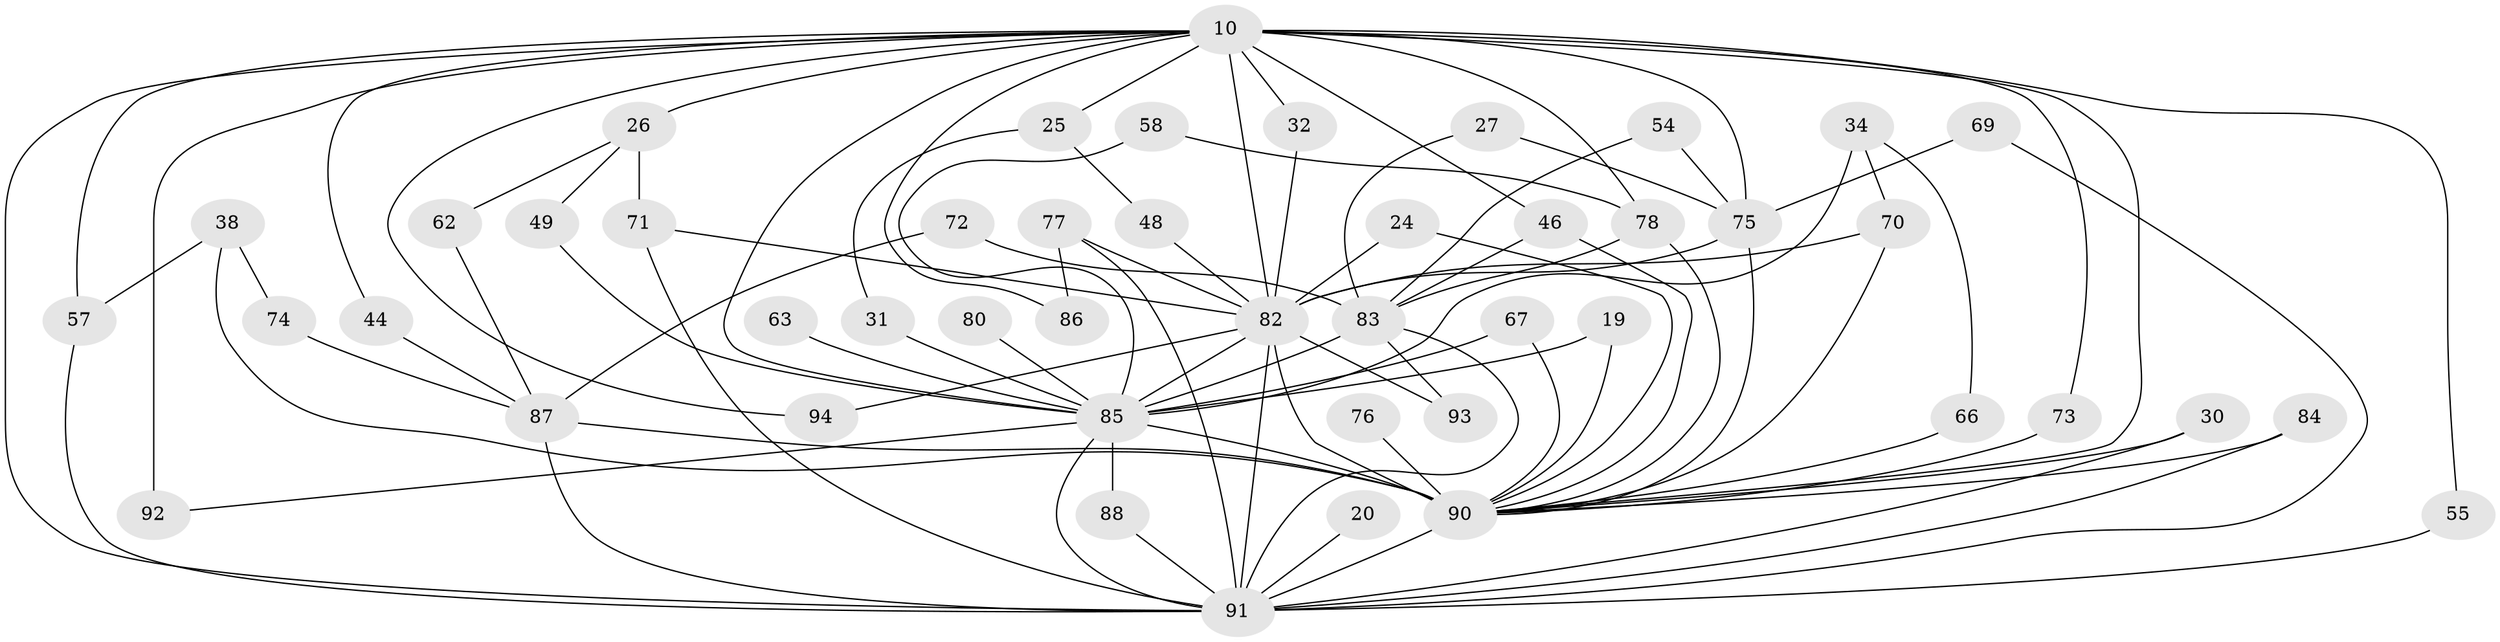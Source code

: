 // original degree distribution, {18: 0.02127659574468085, 20: 0.02127659574468085, 22: 0.02127659574468085, 15: 0.010638297872340425, 19: 0.02127659574468085, 23: 0.010638297872340425, 9: 0.010638297872340425, 4: 0.1276595744680851, 5: 0.031914893617021274, 3: 0.13829787234042554, 2: 0.5638297872340425, 6: 0.010638297872340425, 7: 0.010638297872340425}
// Generated by graph-tools (version 1.1) at 2025/43/03/09/25 04:43:24]
// undirected, 47 vertices, 92 edges
graph export_dot {
graph [start="1"]
  node [color=gray90,style=filled];
  10 [super="+2"];
  19;
  20;
  24;
  25;
  26 [super="+16"];
  27;
  30;
  31;
  32;
  34;
  38 [super="+13"];
  44;
  46 [super="+22"];
  48;
  49;
  54;
  55;
  57 [super="+47"];
  58;
  62;
  63;
  66;
  67;
  69;
  70 [super="+59"];
  71 [super="+37"];
  72;
  73;
  74;
  75 [super="+50+68+29"];
  76;
  77 [super="+51"];
  78 [super="+52+42+40"];
  80;
  82 [super="+14+18+5+61"];
  83 [super="+64+35"];
  84;
  85 [super="+79+9"];
  86;
  87 [super="+28+65"];
  88;
  90 [super="+56+60+89"];
  91 [super="+81+8"];
  92 [super="+12+45"];
  93;
  94;
  10 -- 25 [weight=2];
  10 -- 32;
  10 -- 44;
  10 -- 46;
  10 -- 73;
  10 -- 78 [weight=2];
  10 -- 86;
  10 -- 26 [weight=3];
  10 -- 92 [weight=3];
  10 -- 94;
  10 -- 55;
  10 -- 75 [weight=4];
  10 -- 82 [weight=5];
  10 -- 57;
  10 -- 85 [weight=4];
  10 -- 90 [weight=6];
  10 -- 91 [weight=4];
  19 -- 85;
  19 -- 90;
  20 -- 91 [weight=2];
  24 -- 82;
  24 -- 90;
  25 -- 31;
  25 -- 48;
  26 -- 49;
  26 -- 62;
  26 -- 71;
  27 -- 83;
  27 -- 75;
  30 -- 90;
  30 -- 91;
  31 -- 85;
  32 -- 82;
  34 -- 66;
  34 -- 70;
  34 -- 85 [weight=2];
  38 -- 57;
  38 -- 74;
  38 -- 90 [weight=3];
  44 -- 87;
  46 -- 83;
  46 -- 90;
  48 -- 82;
  49 -- 85;
  54 -- 83;
  54 -- 75;
  55 -- 91;
  57 -- 91;
  58 -- 78;
  58 -- 85;
  62 -- 87;
  63 -- 85 [weight=2];
  66 -- 90;
  67 -- 85;
  67 -- 90;
  69 -- 75;
  69 -- 91;
  70 -- 82;
  70 -- 90;
  71 -- 82;
  71 -- 91;
  72 -- 83;
  72 -- 87;
  73 -- 90;
  74 -- 87;
  75 -- 82 [weight=2];
  75 -- 90;
  76 -- 90 [weight=2];
  77 -- 86;
  77 -- 82;
  77 -- 91 [weight=2];
  78 -- 83;
  78 -- 90 [weight=3];
  80 -- 85;
  82 -- 85 [weight=6];
  82 -- 93;
  82 -- 94;
  82 -- 90 [weight=7];
  82 -- 91 [weight=7];
  83 -- 85 [weight=2];
  83 -- 93;
  83 -- 91 [weight=3];
  84 -- 90;
  84 -- 91;
  85 -- 88;
  85 -- 90 [weight=7];
  85 -- 92;
  85 -- 91 [weight=5];
  87 -- 90 [weight=3];
  87 -- 91 [weight=2];
  88 -- 91;
  90 -- 91 [weight=5];
}
